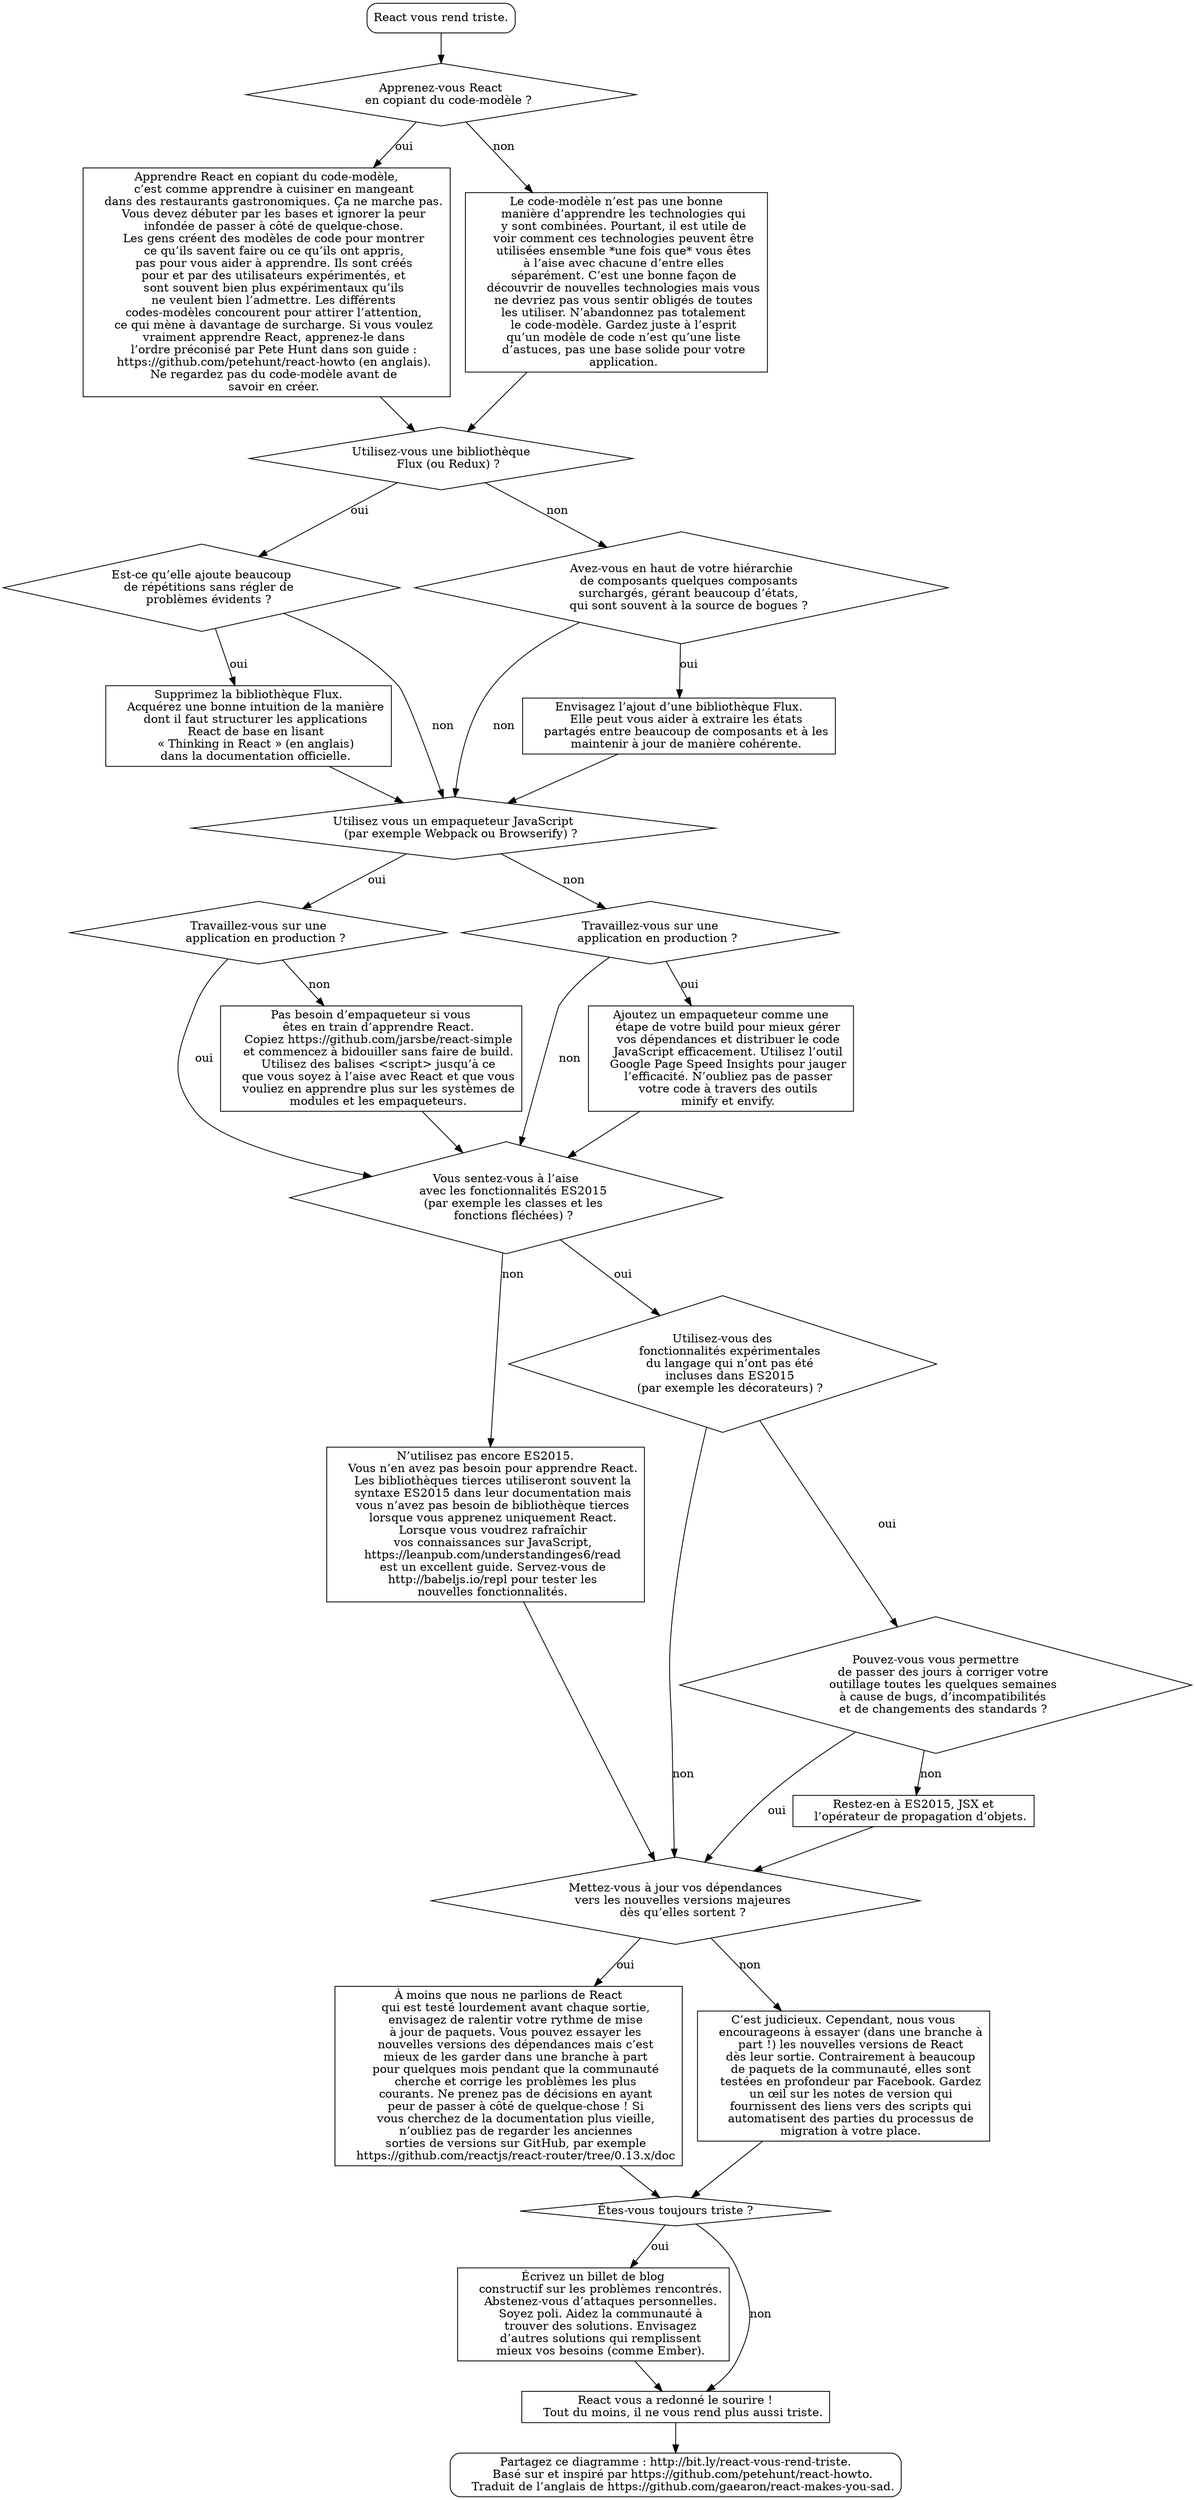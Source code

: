 digraph {
  unhappy[
    shape="box",
    style=rounded,
    label="React vous rend triste."
  ]
  unhappy -> are_you_using_react_boilerplates;

  # Boilerplate Fatigue

  are_you_using_react_boilerplates[
    shape="diamond",
    label="Apprenez-vous React
    en copiant du code-modèle ?"
  ]
  are_you_using_react_boilerplates -> boilerplates_dont_teach[label="oui"]
  are_you_using_react_boilerplates -> steal_from_boilerplates[label="non"]

  boilerplates_dont_teach[
    shape="box",
    label="Apprendre React en copiant du code-modèle,
    c’est comme apprendre à cuisiner en mangeant
    dans des restaurants gastronomiques. Ça ne marche pas.
    Vous devez débuter par les bases et ignorer la peur
    infondée de passer à côté de quelque-chose.
    Les gens créent des modèles de code pour montrer
    ce qu’ils savent faire ou ce qu’ils ont appris,
    pas pour vous aider à apprendre. Ils sont créés
    pour et par des utilisateurs expérimentés, et
    sont souvent bien plus expérimentaux qu’ils
    ne veulent bien l’admettre. Les différents
    codes-modèles concourent pour attirer l’attention,
    ce qui mène à davantage de surcharge. Si vous voulez
    vraiment apprendre React, apprenez-le dans
    l’ordre préconisé par Pete Hunt dans son guide :
    https://github.com/petehunt/react-howto (en anglais).
    Ne regardez pas du code-modèle avant de
    savoir en créer."
  ]
  boilerplates_dont_teach -> are_you_using_flux

  steal_from_boilerplates[
    shape="box",
    label="Le code-modèle n’est pas une bonne
    manière d’apprendre les technologies qui
    y sont combinées. Pourtant, il est utile de
    voir comment ces technologies peuvent être
    utilisées ensemble *une fois que* vous êtes
    à l’aise avec chacune d’entre elles
    séparément. C’est une bonne façon de
    découvrir de nouvelles technologies mais vous
    ne devriez pas vous sentir obligés de toutes
    les utiliser. N’abandonnez pas totalement
    le code-modèle. Gardez juste à l’esprit
    qu’un modèle de code n’est qu’une liste
    d’astuces, pas une base solide pour votre
    application."
  ]
  steal_from_boilerplates -> are_you_using_flux

  # Flux Fatigue

  are_you_using_flux[
    shape="diamond",
    label="Utilisez-vous une bibliothèque
    Flux (ou Redux) ?"
  ]
  are_you_using_flux -> is_too_much_flux[label="oui"]
  are_you_using_flux -> is_not_enough_flux[label="non"]

  is_too_much_flux[
    shape="diamond",
    label="Est-ce qu’elle ajoute beaucoup
    de répétitions sans régler de
    problèmes évidents ?"
  ]
  is_too_much_flux -> remove_flux[label="oui"]
  is_too_much_flux -> are_you_using_bundler[label="non"]

  is_not_enough_flux[
    shape="diamond",
    label="Avez-vous en haut de votre hiérarchie
    de composants quelques composants
    surchargés, gérant beaucoup d’états,
    qui sont souvent à la source de bogues ?"
  ]
  is_not_enough_flux -> add_flux[label="oui"]
  is_not_enough_flux -> are_you_using_bundler[label="non"]

  add_flux[
    shape="box",
    label="Envisagez l’ajout d’une bibliothèque Flux.
    Elle peut vous aider à extraire les états
    partagés entre beaucoup de composants et à les
    maintenir à jour de manière cohérente."
  ]
  add_flux -> are_you_using_bundler

  remove_flux[
    shape="box",
    label="Supprimez la bibliothèque Flux.
    Acquérez une bonne intuition de la manière
    dont il faut structurer les applications
    React de base en lisant
    « Thinking in React » (en anglais)
    dans la documentation officielle."
  ]
  remove_flux -> are_you_using_bundler

  # Bundler Fatigue

  are_you_using_bundler[
    shape="diamond",
    label="Utilisez vous un empaqueteur JavaScript
    (par exemple Webpack ou Browserify) ?"
  ]
  are_you_using_bundler -> are_you_working_on_production_app_with_bundler[label="oui"]
  are_you_using_bundler -> are_you_working_on_production_app_without_bundler[label="non"]

  are_you_working_on_production_app_with_bundler[
    shape="diamond",
    label="Travaillez-vous sur une
    application en production ?"
  ]
  are_you_working_on_production_app_with_bundler -> do_you_know_es2015[label="oui"]
  are_you_working_on_production_app_with_bundler -> remove_bundler[label="non"]

  are_you_working_on_production_app_without_bundler[
    shape="diamond",
    label="Travaillez-vous sur une
    application en production ?"
  ]
  are_you_working_on_production_app_without_bundler -> add_bundler[label="oui"]
  are_you_working_on_production_app_without_bundler -> do_you_know_es2015[label="non"]

  add_bundler[
    shape="box",
    label="Ajoutez un empaqueteur comme une
    étape de votre build pour mieux gérer
    vos dépendances et distribuer le code
    JavaScript efficacement. Utilisez l’outil
    Google Page Speed Insights pour jauger
    l’efficacité. N’oubliez pas de passer
    votre code à travers des outils
    minify et envify."
  ]
  add_bundler -> do_you_know_es2015

  remove_bundler[
    shape="box",
    label="Pas besoin d’empaqueteur si vous
    êtes en train d’apprendre React.
    Copiez https://github.com/jarsbe/react-simple
    et commencez à bidouiller sans faire de build.
    Utilisez des balises <script> jusqu’à ce
    que vous soyez à l’aise avec React et que vous
    vouliez en apprendre plus sur les systèmes de
    modules et les empaqueteurs."
  ]
  remove_bundler -> do_you_know_es2015

  # ES2015 Fatigue

  do_you_know_es2015[
    shape="diamond",
    label="Vous sentez-vous à l’aise
    avec les fonctionnalités ES2015
    (par exemple les classes et les
    fonctions fléchées) ?"
  ]
  do_you_know_es2015 -> use_es5[label="non"]
  do_you_know_es2015 -> are_you_using_dangerous_features[label="oui"]

  use_es5[
    shape="box",
    label="N’utilisez pas encore ES2015.
    Vous n’en avez pas besoin pour apprendre React.
    Les bibliothèques tierces utiliseront souvent la
    syntaxe ES2015 dans leur documentation mais
    vous n’avez pas besoin de bibliothèque tierces
    lorsque vous apprenez uniquement React.
    Lorsque vous voudrez rafraîchir
    vos connaissances sur JavaScript,
    https://leanpub.com/understandinges6/read
    est un excellent guide. Servez-vous de
    http://babeljs.io/repl pour tester les
    nouvelles fonctionnalités."
  ]
  use_es5 -> do_you_update_packages_asap

  # ESnext Fatigue

  are_you_using_dangerous_features[
    shape="diamond",
    label="Utilisez-vous des
    fonctionnalités expérimentales
    du langage qui n’ont pas été
    incluses dans ES2015
    (par exemple les décorateurs) ?"
  ]
  are_you_using_dangerous_features -> can_you_spend_days_on_your_tooling[label="oui"]
  are_you_using_dangerous_features -> do_you_update_packages_asap[label="non"]

  can_you_spend_days_on_your_tooling[
    shape="diamond",
    label="Pouvez-vous vous permettre
    de passer des jours à corriger votre
    outillage toutes les quelques semaines
    à cause de bugs, d’incompatibilités
    et de changements des standards ?"
  ]
  can_you_spend_days_on_your_tooling -> do_you_update_packages_asap[label="oui"]
  can_you_spend_days_on_your_tooling -> stick_to_es2015[label="non"]

  stick_to_es2015[
    shape="box",
    label="Restez-en à ES2015, JSX et
    l’opérateur de propagation d’objets."
  ]
  stick_to_es2015 -> do_you_update_packages_asap

  # Semver Fatigue

  do_you_update_packages_asap[
    shape="diamond",
    label="Mettez-vous à jour vos dépendances
    vers les nouvelles versions majeures
    dès qu’elles sortent ?"
  ]
  do_you_update_packages_asap -> give_it_two_months[label="oui"]
  do_you_update_packages_asap -> consider_updating_react[label="non"]

  give_it_two_months[
    shape="box",
    label="À moins que nous ne parlions de React
    qui est testé lourdement avant chaque sortie,
    envisagez de ralentir votre rythme de mise
    à jour de paquets. Vous pouvez essayer les
    nouvelles versions des dépendances mais c’est
    mieux de les garder dans une branche à part
    pour quelques mois pendant que la communauté
    cherche et corrige les problèmes les plus
    courants. Ne prenez pas de décisions en ayant
    peur de passer à côté de quelque-chose ! Si
    vous cherchez de la documentation plus vieille,
    n’oubliez pas de regarder les anciennes
    sorties de versions sur GitHub, par exemple
    https://github.com/reactjs/react-router/tree/0.13.x/doc"
  ]
  give_it_two_months -> are_you_still_sad

  consider_updating_react[
    shape="box",
    label="C’est judicieux. Cependant, nous vous
    encourageons à essayer (dans une branche à
    part !) les nouvelles versions de React
    dès leur sortie. Contrairement à beaucoup
    de paquets de la communauté, elles sont
    testées en profondeur par Facebook. Gardez
    un œil sur les notes de version qui
    fournissent des liens vers des scripts qui
    automatisent des parties du processus de
    migration à votre place."
  ]
  consider_updating_react -> are_you_still_sad

  # End

  are_you_still_sad[
    shape="diamond",
    label="Êtes-vous toujours triste ?"
  ]
  are_you_still_sad -> rant[label="oui"];
  are_you_still_sad -> happy[label="non"];

  rant[
    shape="box",
    label="Écrivez un billet de blog
    constructif sur les problèmes rencontrés.
    Abstenez-vous d’attaques personnelles.
    Soyez poli. Aidez la communauté à
    trouver des solutions. Envisagez
    d’autres solutions qui remplissent
    mieux vos besoins (comme Ember)."
  ]
  rant -> happy

  happy[
    shape="box",
    label="React vous a redonné le sourire !
    Tout du moins, il ne vous rend plus aussi triste."
  ]
  happy -> share

  share [
    shape="box",
    style=rounded,
    label="Partagez ce diagramme : http://bit.ly/react-vous-rend-triste.
    Basé sur et inspiré par https://github.com/petehunt/react-howto.
    Traduit de l’anglais de https://github.com/gaearon/react-makes-you-sad."
  ]
}
